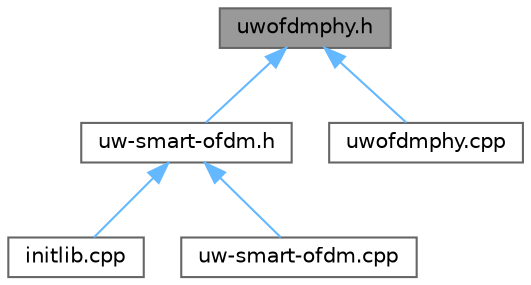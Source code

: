 digraph "uwofdmphy.h"
{
 // LATEX_PDF_SIZE
  bgcolor="transparent";
  edge [fontname=Helvetica,fontsize=10,labelfontname=Helvetica,labelfontsize=10];
  node [fontname=Helvetica,fontsize=10,shape=box,height=0.2,width=0.4];
  Node1 [id="Node000001",label="uwofdmphy.h",height=0.2,width=0.4,color="gray40", fillcolor="grey60", style="filled", fontcolor="black",tooltip="Definition of UwOFDMPhy class. Your can find the brief description of this physical layer in the pape..."];
  Node1 -> Node2 [id="edge1_Node000001_Node000002",dir="back",color="steelblue1",style="solid",tooltip=" "];
  Node2 [id="Node000002",label="uw-smart-ofdm.h",height=0.2,width=0.4,color="grey40", fillcolor="white", style="filled",URL="$uw-smart-ofdm_8h.html",tooltip="Your can find the description of this protocol in the paper, named \"A Reservation-based Adaptive MAC ..."];
  Node2 -> Node3 [id="edge2_Node000002_Node000003",dir="back",color="steelblue1",style="solid",tooltip=" "];
  Node3 [id="Node000003",label="initlib.cpp",height=0.2,width=0.4,color="grey40", fillcolor="white", style="filled",URL="$DESERT__Framework_2DESERT_2data__link_2uw-smart-ofdm_2initlib_8cpp.html",tooltip=" "];
  Node2 -> Node4 [id="edge3_Node000002_Node000004",dir="back",color="steelblue1",style="solid",tooltip=" "];
  Node4 [id="Node000004",label="uw-smart-ofdm.cpp",height=0.2,width=0.4,color="grey40", fillcolor="white", style="filled",URL="$uw-smart-ofdm_8cpp.html",tooltip="SMART_OFDM can work as MACA full bandwidth or MACA with control carriers divided from data carriers."];
  Node1 -> Node5 [id="edge4_Node000001_Node000005",dir="back",color="steelblue1",style="solid",tooltip=" "];
  Node5 [id="Node000005",label="uwofdmphy.cpp",height=0.2,width=0.4,color="grey40", fillcolor="white", style="filled",URL="$uwofdmphy_8cpp.html",tooltip="Implementation of UwOFDMPhy class."];
}
